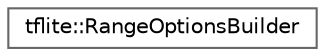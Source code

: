digraph "Graphical Class Hierarchy"
{
 // LATEX_PDF_SIZE
  bgcolor="transparent";
  edge [fontname=Helvetica,fontsize=10,labelfontname=Helvetica,labelfontsize=10];
  node [fontname=Helvetica,fontsize=10,shape=box,height=0.2,width=0.4];
  rankdir="LR";
  Node0 [id="Node000000",label="tflite::RangeOptionsBuilder",height=0.2,width=0.4,color="grey40", fillcolor="white", style="filled",URL="$structtflite_1_1_range_options_builder.html",tooltip=" "];
}
